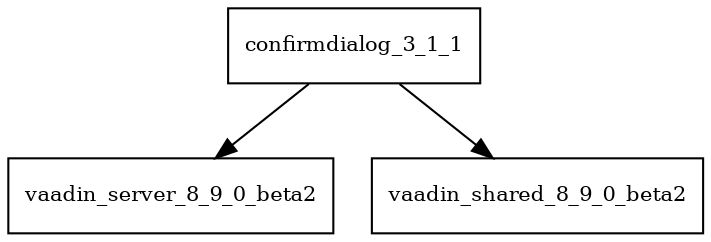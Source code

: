 digraph confirmdialog_3_1_1_dependencies {
  node [shape = box, fontsize=10.0];
  confirmdialog_3_1_1 -> vaadin_server_8_9_0_beta2;
  confirmdialog_3_1_1 -> vaadin_shared_8_9_0_beta2;
}
